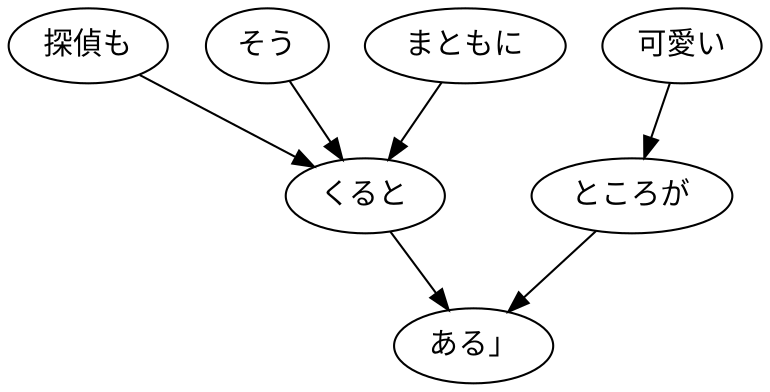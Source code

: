 digraph graph8495 {
	node0 [label="探偵も"];
	node1 [label="そう"];
	node2 [label="まともに"];
	node3 [label="くると"];
	node4 [label="可愛い"];
	node5 [label="ところが"];
	node6 [label="ある」"];
	node0 -> node3;
	node1 -> node3;
	node2 -> node3;
	node3 -> node6;
	node4 -> node5;
	node5 -> node6;
}
